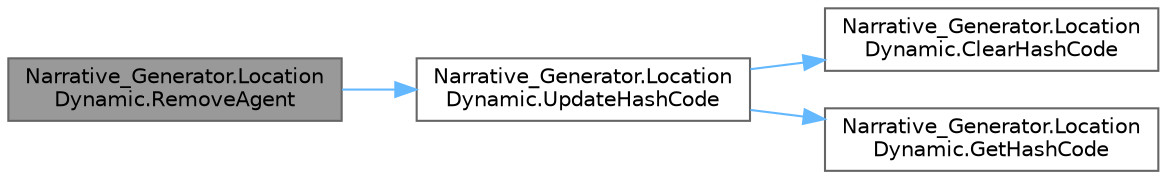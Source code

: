 digraph "Narrative_Generator.LocationDynamic.RemoveAgent"
{
 // LATEX_PDF_SIZE
  bgcolor="transparent";
  edge [fontname=Helvetica,fontsize=10,labelfontname=Helvetica,labelfontsize=10];
  node [fontname=Helvetica,fontsize=10,shape=box,height=0.2,width=0.4];
  rankdir="LR";
  Node1 [label="Narrative_Generator.Location\lDynamic.RemoveAgent",height=0.2,width=0.4,color="gray40", fillcolor="grey60", style="filled", fontcolor="black",tooltip="Removes the specified agent from the list of agents in the given location, returning true on success ..."];
  Node1 -> Node2 [color="steelblue1",style="solid"];
  Node2 [label="Narrative_Generator.Location\lDynamic.UpdateHashCode",height=0.2,width=0.4,color="grey40", fillcolor="white", style="filled",URL="$class_narrative___generator_1_1_location_dynamic.html#ab6bd8fcba9b69a16d5fbbe1b76386102",tooltip="Updates (refresh) the current hash code value."];
  Node2 -> Node3 [color="steelblue1",style="solid"];
  Node3 [label="Narrative_Generator.Location\lDynamic.ClearHashCode",height=0.2,width=0.4,color="grey40", fillcolor="white", style="filled",URL="$class_narrative___generator_1_1_location_dynamic.html#a0645d494bdac6ea587d5a78f71f86e39",tooltip="Clears the current hash code value."];
  Node2 -> Node4 [color="steelblue1",style="solid"];
  Node4 [label="Narrative_Generator.Location\lDynamic.GetHashCode",height=0.2,width=0.4,color="grey40", fillcolor="white", style="filled",URL="$class_narrative___generator_1_1_location_dynamic.html#ac08b87c89e63914adc8faa6a31831001",tooltip="Calculates and returns the hash code of this instance of the LocationDynamic."];
}
